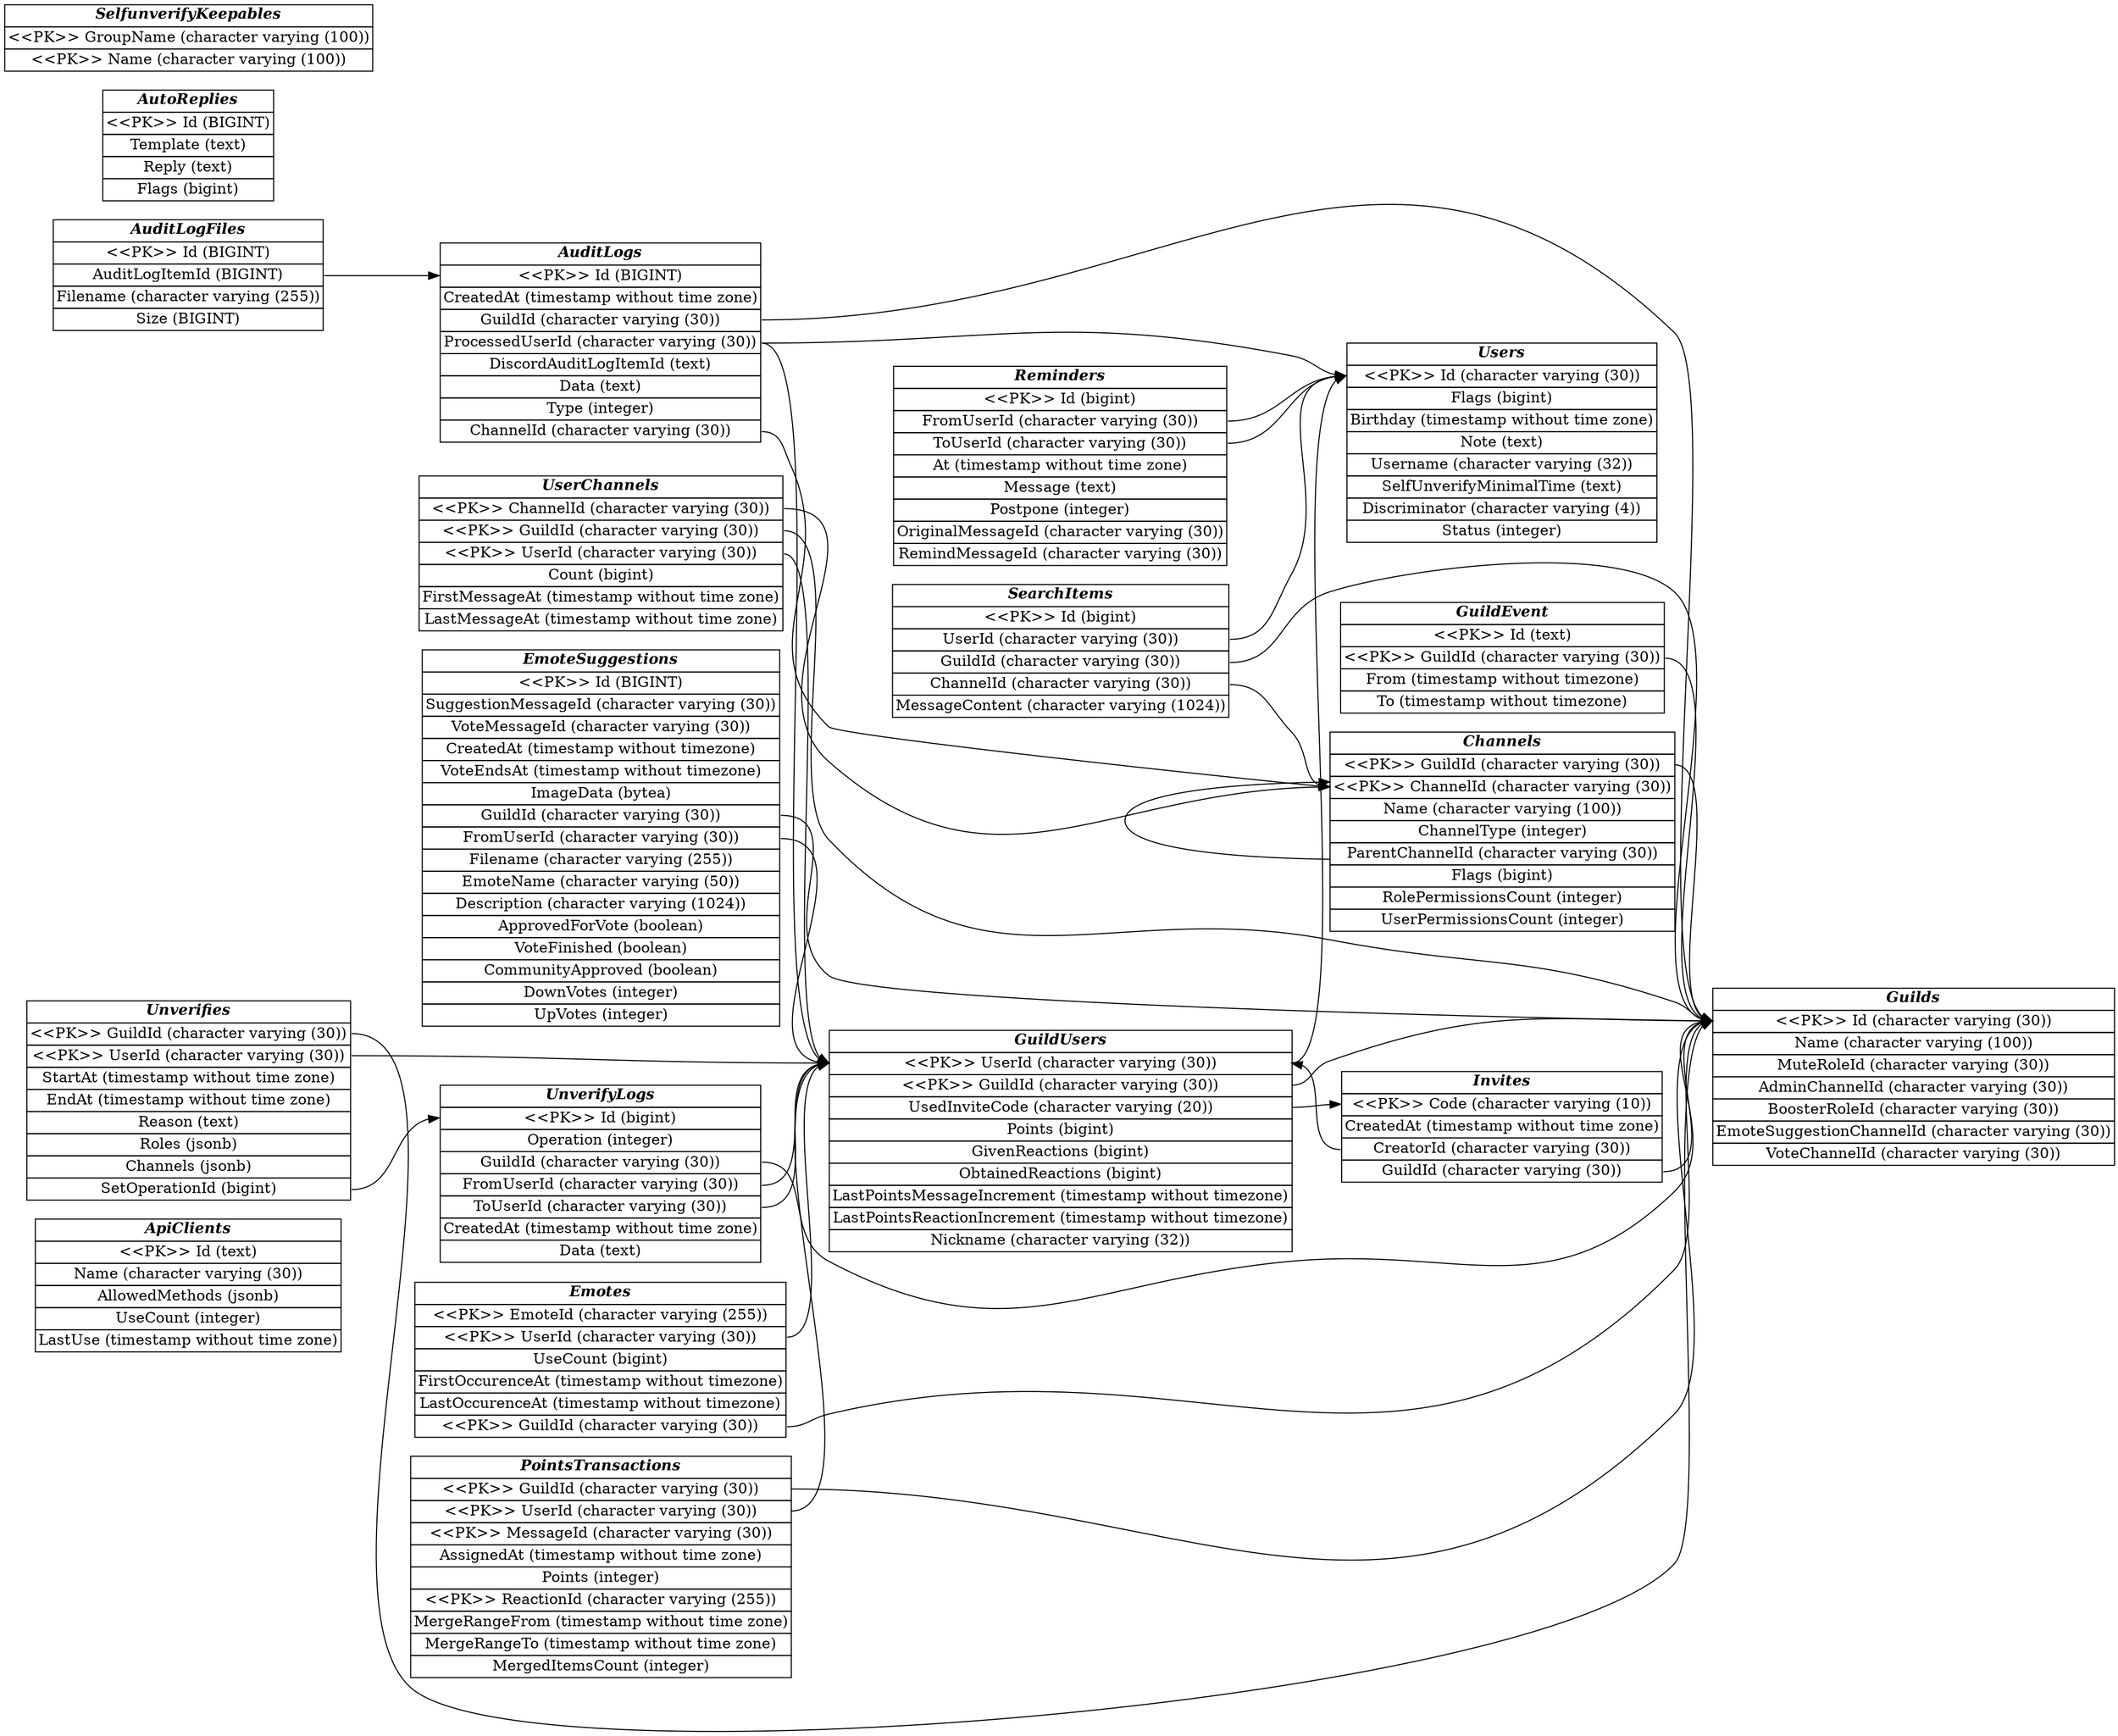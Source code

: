 digraph ER {
    rankdir=LR
    node[shape=plain]
    
    ApiClients [label=<
        <table border="0" cellborder="1" cellspacing="0">
            <tr><td><i><b>ApiClients</b></i></td></tr>
            <tr>
                <td port="Id">&lt;&lt;PK&gt;&gt; Id (text)</td>
            </tr>
            <tr>
                <td port="Name">Name (character varying (30))</td>
            </tr>
            <tr>
                <td port="AllowedMethods">AllowedMethods (jsonb)</td>
            </tr>
            <tr>
                <td port="UseCount">UseCount (integer)</td>
            </tr>
            <tr>
                <td port="LastUse">LastUse (timestamp without time zone)</td>
            </tr>
        </table>
    >];
    
    AuditLogFiles [label=<
        <table border="0" cellborder="1" cellspacing="0">
            <tr><td><i><b>AuditLogFiles</b></i></td></tr>
            <tr>
                <td port="Id">&lt;&lt;PK&gt;&gt; Id (BIGINT)</td>
            </tr>
            <tr>
                <td port="AuditLogItemId">AuditLogItemId (BIGINT)</td>
            </tr>
            <tr>
                <td port="Filename">Filename (character varying (255))</td>
            </tr>
            <tr>
                <td port="Size">Size (BIGINT)</td>
            </tr>
        </table>
    >];
    
    AuditLogs [label=<
        <table border="0" cellborder="1" cellspacing="0">
            <tr><td><i><b>AuditLogs</b></i></td></tr>
            <tr>
                <td port="Id">&lt;&lt;PK&gt;&gt; Id (BIGINT)</td>
            </tr>
            <tr>
                <td port="CreatedAt">CreatedAt (timestamp without time zone)</td>
            </tr>
            <tr>
                <td port="GuildId">GuildId (character varying (30))</td>
            </tr>
            <tr>
                <td port="ProcessedUserId">ProcessedUserId (character varying (30))</td>
            </tr>
            <tr>
                <td port="DiscordAuditLogItemId">DiscordAuditLogItemId (text)</td>
            </tr>
            <tr>
                <td port="Data">Data (text)</td>
            </tr>
            <tr>
                <td port="Type">Type (integer)</td>
            </tr>
            <tr>
                <td port="ChannelId">ChannelId (character varying (30))</td>
            </tr>
        </table>
    >];
    
    AutoReplies [label=<
        <table border="0" cellborder="1" cellspacing="0">
            <tr><td><i><b>AutoReplies</b></i></td></tr>
            <tr>
                <td port="Id">&lt;&lt;PK&gt;&gt; Id (BIGINT)</td>
            </tr>
            <tr>
                <td port="Template">Template (text)</td>
            </tr>
            <tr>
                <td port="Reply">Reply (text)</td>
            </tr>
            <tr>
                <td port="Flags">Flags (bigint)</td>
            </tr>
        </table>
    >];
    
    Channels [label=<
        <table border="0" cellborder="1" cellspacing="0">
            <tr><td><i><b>Channels</b></i></td></tr>
            <tr>
                <td port="GuildId">&lt;&lt;PK&gt;&gt; GuildId (character varying (30))</td>
            </tr>
            <tr>
                <td port="ChannelId">&lt;&lt;PK&gt;&gt; ChannelId (character varying (30))</td>
            </tr>
            <tr>
                <td port="Name">Name (character varying (100))</td>
            </tr>
            <tr>
                <td port="ChannelType">ChannelType (integer)</td>
            </tr>
            <tr>
                <td port="ParentChannelId">ParentChannelId (character varying (30))</td>
            </tr>
            <tr>
                <td port="Flags">Flags (bigint)</td>
            </tr>
            <tr>
                <td port="RolePermissionsCount">RolePermissionsCount (integer)</td>
            </tr>
            <tr>
                <td port="UserPermissionsCount">UserPermissionsCount (integer)</td>
            </tr>
        </table>
    >];
    
    EmoteSuggestions [label=<
        <table border="0" cellborder="1" cellspacing="0">
            <tr><td><i><b>EmoteSuggestions</b></i></td></tr>
            <tr>
                <td port="Id">&lt;&lt;PK&gt;&gt; Id (BIGINT)</td>
            </tr>
            <tr>
                <td port="SuggestionMessageId">SuggestionMessageId (character varying (30))</td>
            </tr>
            <tr>
                <td port="VoteMessageId">VoteMessageId (character varying (30))</td>
            </tr>
            <tr>
                <td port="CreatedAt">CreatedAt (timestamp without timezone)</td>
            </tr>
            <tr>
                <td port="VoteEndsAt">VoteEndsAt (timestamp without timezone)</td>
            </tr>
            <tr>
                <td port="ImageData">ImageData (bytea)</td>
            </tr>
            <tr>
                <td port="GuildId">GuildId (character varying (30))</td>
            </tr>
            <tr>
                <td port="FromUserId">FromUserId (character varying (30))</td>
            </tr>
            <tr>
                <td port="Filename">Filename (character varying (255))</td>
            </tr>
            <tr>
                <td port="EmoteName">EmoteName (character varying (50))</td>
            </tr>
            <tr>
                <td port="Description">Description (character varying (1024))</td>
            </tr>
            <tr>
                <td port="ApprovedForVote">ApprovedForVote (boolean)</td>
            </tr>
            <tr>
                <td port="VoteFinished">VoteFinished (boolean)</td>
            </tr>
            <tr>
                <td port="CommunityApproved">CommunityApproved (boolean)</td>
            </tr>
            <tr>
                <td port="DownVotes">DownVotes (integer)</td>
            </tr>
            <tr>
                <td port="UpVotes">UpVotes (integer)</td>
            </tr>
        </table>
    >];
    
    Emotes [label=<
        <table border="0" cellborder="1" cellspacing="0">
            <tr><td><i><b>Emotes</b></i></td></tr>
            <tr>
                <td port="EmoteId">&lt;&lt;PK&gt;&gt; EmoteId (character varying (255))</td>
            </tr>
            <tr>
                <td port="UserId">&lt;&lt;PK&gt;&gt; UserId (character varying (30))</td>
            </tr>
            <tr>
                <td port="UseCount">UseCount (bigint)</td>
            </tr>
            <tr>
                <td port="FirstOccurenceAt">FirstOccurenceAt (timestamp without timezone)</td>
            </tr>
            <tr>
                <td port="LastOccurenceAt">LastOccurenceAt (timestamp without timezone)</td>
            </tr>
            <tr>
                <td port="GuildId">&lt;&lt;PK&gt;&gt; GuildId (character varying (30))</td>
            </tr>
        </table>
    >];
    
    GuildEvent [label=<
        <table border="0" cellborder="1" cellspacing="0">
            <tr><td><i><b>GuildEvent</b></i></td></tr>
            <tr>
                <td port="Id">&lt;&lt;PK&gt;&gt; Id (text)</td>
            </tr>
            <tr>
                <td port="GuildId">&lt;&lt;PK&gt;&gt; GuildId (character varying (30))</td>
            </tr>
            <tr>
                <td port="From">From (timestamp without timezone)</td>
            </tr>
            <tr>
                <td port="To">To (timestamp without timezone)</td>
            </tr>
        </table>
    >];
    
    GuildUsers [label=<
        <table border="0" cellborder="1" cellspacing="0">
            <tr><td><i><b>GuildUsers</b></i></td></tr>
            <tr>
                <td port="UserId">&lt;&lt;PK&gt;&gt; UserId (character varying (30))</td>
            </tr>
            <tr>
                <td port="GuildId">&lt;&lt;PK&gt;&gt; GuildId (character varying (30))</td>
            </tr>
            <tr>
                <td port="UsedInviteCode">UsedInviteCode (character varying (20))</td>
            </tr>
            <tr>
                <td port="Points">Points (bigint)</td>
            </tr>
            <tr>
                <td port="GivenReactions">GivenReactions (bigint)</td>
            </tr>
            <tr>
                <td port="ObtainedReactions">ObtainedReactions (bigint)</td>
            </tr>
            <tr>
                <td port="LastPointsMessageIncrement">LastPointsMessageIncrement (timestamp without timezone)</td>
            </tr>
            <tr>
                <td port="LastPointsReactionIncrement">LastPointsReactionIncrement (timestamp without timezone)</td>
            </tr>
            <tr>
                <td port="Nickname">Nickname (character varying (32))</td>
            </tr>
        </table>
    >];
    
    Guilds [label=<
        <table border="0" cellborder="1" cellspacing="0">
            <tr><td><i><b>Guilds</b></i></td></tr>
            <tr>
                <td port="Id">&lt;&lt;PK&gt;&gt; Id (character varying (30))</td>
            </tr>
            <tr>
                <td port="Name">Name (character varying (100))</td>
            </tr>
            <tr>
                <td port="MuteRoleId">MuteRoleId (character varying (30))</td>
            </tr>
            <tr>
                <td port="AdminChannelId">AdminChannelId (character varying (30))</td>
            </tr>
            <tr>
                <td port="BoosterRoleId">BoosterRoleId (character varying (30))</td>
            </tr>
            <tr>
                <td port="EmoteSuggestionChannelId">EmoteSuggestionChannelId (character varying (30))</td>
            </tr>
            <tr>
                <td port="VoteChannelId">VoteChannelId (character varying (30))</td>
            </tr>
        </table>
    >];
    
    Invites [label=<
        <table border="0" cellborder="1" cellspacing="0">
            <tr><td><i><b>Invites</b></i></td></tr>
            <tr>
                <td port="Code">&lt;&lt;PK&gt;&gt; Code (character varying (10))</td>
            </tr>
            <tr>
                <td port="CreatedAt">CreatedAt (timestamp without time zone)</td>
            </tr>
            <tr>
                <td port="CreatorId">CreatorId (character varying (30))</td>
            </tr>
            <tr>
                <td port="GuildId">GuildId (character varying (30))</td>
            </tr>
        </table>
    >];
    
    PointsTransactions [label=<
        <table border="0" cellborder="1" cellspacing="0">
            <tr><td><i><b>PointsTransactions</b></i></td></tr>
            <tr>
                <td port="GuildId">&lt;&lt;PK&gt;&gt; GuildId (character varying (30))</td>
            </tr>
            <tr>
                <td port="UserId">&lt;&lt;PK&gt;&gt; UserId (character varying (30))</td>
            </tr>
            <tr>
                <td port="MessageId">&lt;&lt;PK&gt;&gt; MessageId (character varying (30))</td>
            </tr>
            <tr>
                <td port="AssignedAt">AssignedAt (timestamp without time zone)</td>
            </tr>
            <tr>
                <td port="Points">Points (integer)</td>
            </tr>
            <tr>
                <td port="ReactionId">&lt;&lt;PK&gt;&gt; ReactionId (character varying (255))</td>
            </tr>
            <tr>
                <td port="MergeRangeFrom">MergeRangeFrom (timestamp without time zone)</td>
            </tr>
            <tr>
                <td port="MergeRangeTo">MergeRangeTo (timestamp without time zone)</td>
            </tr>
            <tr>
                <td port="MergedItemsCount">MergedItemsCount (integer)</td>
            </tr>
        </table>
    >];
    
    Reminders [label=<
        <table border="0" cellborder="1" cellspacing="0">
            <tr><td><i><b>Reminders</b></i></td></tr>
            <tr>
                <td port="Id">&lt;&lt;PK&gt;&gt; Id (bigint)</td>
            </tr>
            <tr>
                <td port="FromUserId">FromUserId (character varying (30))</td>
            </tr>
            <tr>
                <td port="ToUserId">ToUserId (character varying (30))</td>
            </tr>
            <tr>
                <td port="At">At (timestamp without time zone)</td>
            </tr>
            <tr>
                <td port="Message">Message (text)</td>
            </tr>
            <tr>
                <td port="Postpone">Postpone (integer)</td>
            </tr>
            <tr>
                <td port="OriginalMessageId">OriginalMessageId (character varying (30))</td>
            </tr>
            <tr>
                <td port="RemindMessageId">RemindMessageId (character varying (30))</td>
            </tr>
        </table>
    >];
    
    SearchItems [label=<
        <table border="0" cellborder="1" cellspacing="0">
            <tr><td><i><b>SearchItems</b></i></td></tr>
            <tr>
                <td port="Id">&lt;&lt;PK&gt;&gt; Id (bigint)</td>
            </tr>
            <tr>
                <td port="UserId">UserId (character varying (30))</td>
            </tr>
            <tr>
                <td port="GuildId">GuildId (character varying (30))</td>
            </tr>
            <tr>
                <td port="ChannelId">ChannelId (character varying (30))</td>
            </tr>
            <tr>
                <td port="MessageContent">MessageContent (character varying (1024))</td>
            </tr>
        </table>
    >];
    
    SelfunverifyKeepables [label=<
        <table border="0" cellborder="1" cellspacing="0">
            <tr><td><i><b>SelfunverifyKeepables</b></i></td></tr>
            <tr>
                <td port="GroupName">&lt;&lt;PK&gt;&gt; GroupName (character varying (100))</td>
            </tr>
            <tr>
                <td port="Name">&lt;&lt;PK&gt;&gt; Name (character varying (100))</td>
            </tr>
        </table>
    >];
    
    Unverifies [label=<
        <table border="0" cellborder="1" cellspacing="0">
            <tr><td><i><b>Unverifies</b></i></td></tr>
            <tr>
                <td port="GuildId">&lt;&lt;PK&gt;&gt; GuildId (character varying (30))</td>
            </tr>
            <tr>
                <td port="UserId">&lt;&lt;PK&gt;&gt; UserId (character varying (30))</td>
            </tr>
            <tr>
                <td port="StartAt">StartAt (timestamp without time zone)</td>
            </tr>
            <tr>
                <td port="EndAt">EndAt (timestamp without time zone)</td>
            </tr>
            <tr>
                <td port="Reason">Reason (text)</td>
            </tr>
            <tr>
                <td port="Roles">Roles (jsonb)</td>
            </tr>
            <tr>
                <td port="Channels">Channels (jsonb)</td>
            </tr>
            <tr>
                <td port="SetOperationId">SetOperationId (bigint)</td>
            </tr>
        </table>
    >];
    
    UnverifyLogs [label=<
        <table border="0" cellborder="1" cellspacing="0">
            <tr><td><i><b>UnverifyLogs</b></i></td></tr>
            <tr>
                <td port="Id">&lt;&lt;PK&gt;&gt; Id (bigint)</td>
            </tr>
            <tr>
                <td port="Operation">Operation (integer)</td>
            </tr>
            <tr>
                <td port="GuildId">GuildId (character varying (30))</td>
            </tr>
            <tr>
                <td port="FromUserId">FromUserId (character varying (30))</td>
            </tr>
            <tr>
                <td port="ToUserId">ToUserId (character varying (30))</td>
            </tr>
            <tr>
                <td port="CreatedAt">CreatedAt (timestamp without time zone)</td>
            </tr>
            <tr>
                <td port="Data">Data (text)</td>
            </tr>
        </table>
    >];
    
    UserChannels [label=<
        <table border="0" cellborder="1" cellspacing="0">
            <tr><td><i><b>UserChannels</b></i></td></tr>
            <tr>
                <td port="ChannelId">&lt;&lt;PK&gt;&gt; ChannelId (character varying (30))</td>
            </tr>
            <tr>
                <td port="GuildId">&lt;&lt;PK&gt;&gt; GuildId (character varying (30))</td>
            </tr>
            <tr>
                <td port="UserId">&lt;&lt;PK&gt;&gt; UserId (character varying (30))</td>
            </tr>
            <tr>
                <td port="Count">Count (bigint)</td>
            </tr>
            <tr>
                <td port="FirstMessageAt">FirstMessageAt (timestamp without time zone)</td>
            </tr>
            <tr>
                <td port="LastMessageAt">LastMessageAt (timestamp without time zone)</td>
            </tr>
        </table>
    >];
    
    Users [label=<
        <table border="0" cellborder="1" cellspacing="0">
            <tr><td><i><b>Users</b></i></td></tr>
            <tr>
                <td port="Id">&lt;&lt;PK&gt;&gt; Id (character varying (30))</td>
            </tr>
            <tr>
                <td port="Flags">Flags (bigint)</td>
            </tr>
            <tr>
                <td port="Birthday">Birthday (timestamp without time zone)</td>
            </tr>
            <tr>
                <td port="Note">Note (text)</td>
            </tr>
            <tr>
                <td port="Username">Username (character varying (32))</td>
            </tr>
            <tr>
                <td port="SelfUnverifyMinimalTime">SelfUnverifyMinimalTime (text)</td>
            </tr>
            <tr>
                <td port="Discriminator">Discriminator (character varying (4))</td>
            </tr>
            <tr>
                <td port="Status">Status (integer)</td>
            </tr>
        </table>
    >];
    
    GuildUsers:UserId -> Users:Id
    GuildUsers:GuildId -> Guilds:Id
    GuildUsers:UsedInviteCode -> Invites:Code
    
    Invites:CreatorId -> GuildUsers:UserId
    Invites:GuildId -> Guilds:Id
    
    Emotes:UserId -> GuildUsers:UserId
    Emotes:GuildId -> Guilds:Id
    
    Reminders:FromUserId -> Users:Id
    Reminders:ToUserId -> Users:Id
    
    UserChannels:GuildId -> Guilds:Id
    UserChannels:UserId -> GuildUsers:UserId
    UserChannels:ChannelId -> Channels:ChannelId
    
    Channels:GuildId -> Guilds:Id
    Channels:ParentChannelId -> Channels:ChannelId
    
    SearchItems:UserId -> Users:Id
    SearchItems:ChannelId -> Channels:ChannelId
    SearchItems:GuildId -> Guilds:Id
    
    Unverifies:UserId -> GuildUsers:UserId
    Unverifies:SetOperationId -> UnverifyLogs:Id
    Unverifies:GuildId -> Guilds:Id
    
    UnverifyLogs:FromUserId -> GuildUsers:UserId
    UnverifyLogs:ToUserId -> GuildUsers:UserId
    UnverifyLogs:GuildId -> Guilds:Id
    
    AuditLogs:GuildId -> Guilds:Id
    AuditLogs:ProcessedUserId -> GuildUsers:UserId
    AuditLogs:ProcessedUserId -> Users:Id
    AuditLogs:ChannelId -> Channels:ChannelId
    
    AuditLogFiles:AuditLogItemId -> AuditLogs:Id
    
    GuildEvent:GuildId -> Guilds:Id
    
    EmoteSuggestions:GuildId -> Guilds:Id
    EmoteSuggestions:FromUserId -> GuildUsers:UserId
    
    PointsTransactions:GuildId -> Guilds:Id
    PointsTransactions:UserId -> GuildUsers:UserId
}
